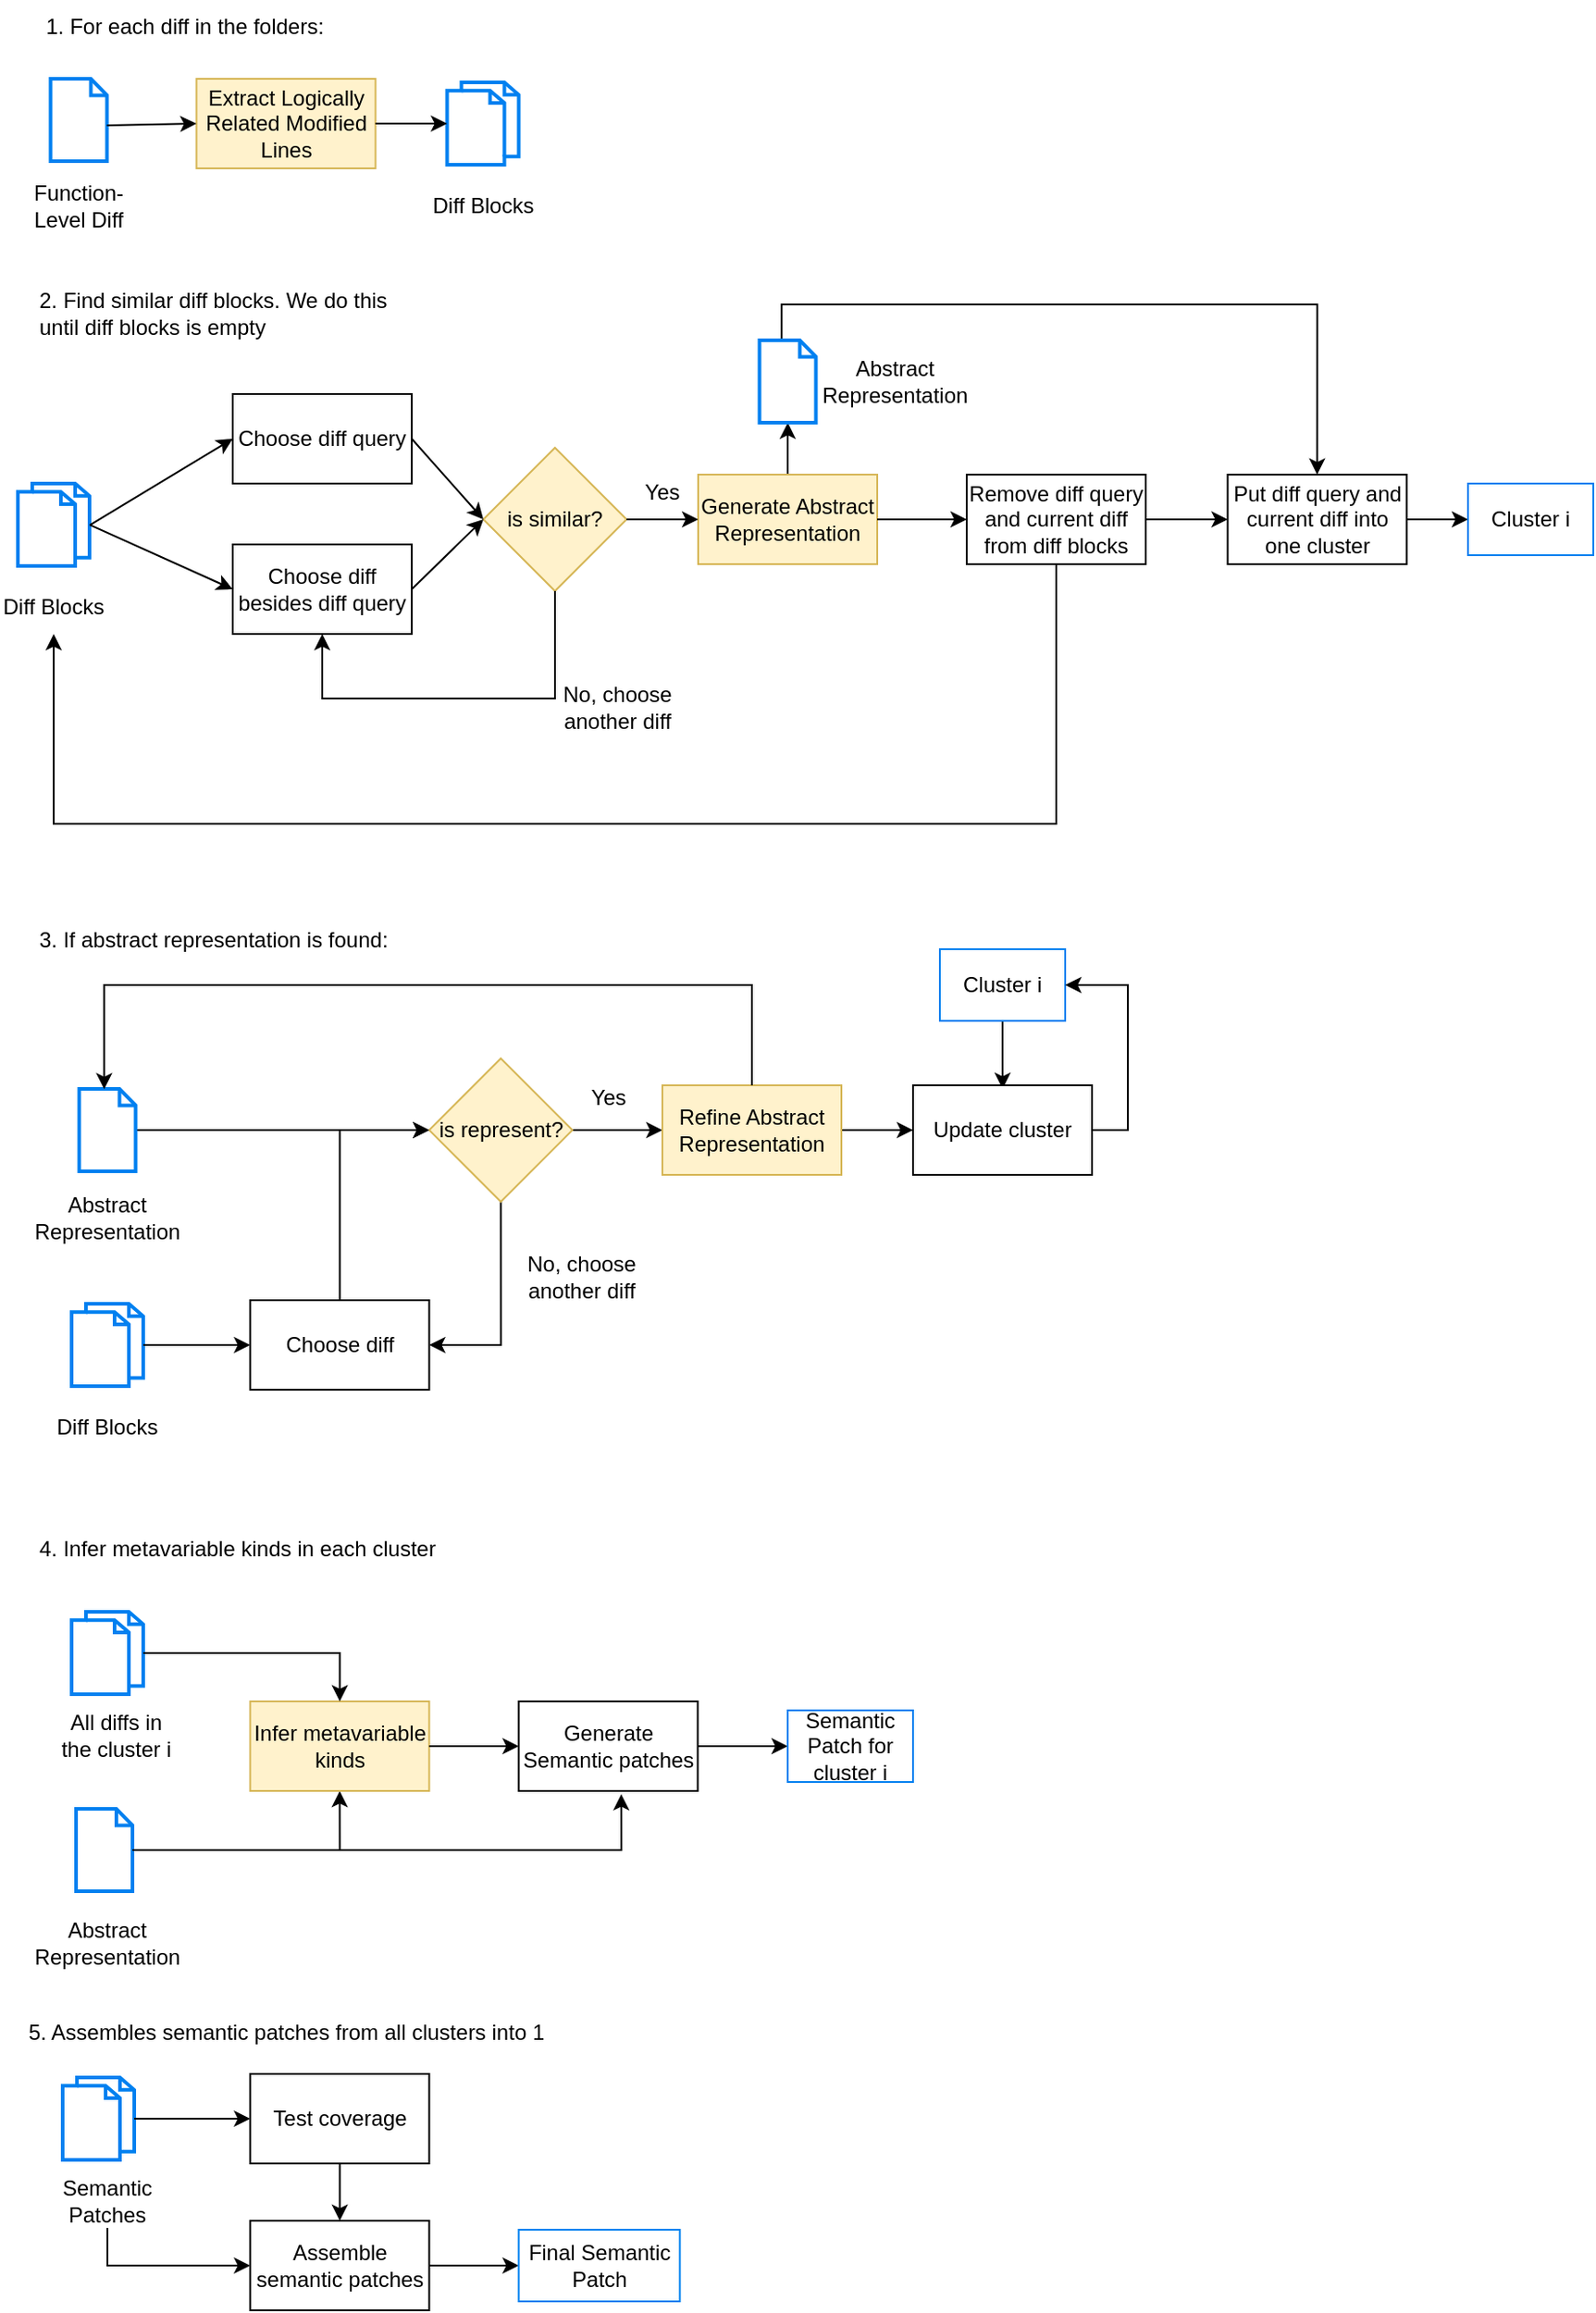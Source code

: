 <mxfile version="24.7.12">
  <diagram name="Page-1" id="-cTbQ6uI88XnNYqkbfOJ">
    <mxGraphModel dx="1839" dy="434" grid="1" gridSize="10" guides="1" tooltips="1" connect="1" arrows="1" fold="1" page="1" pageScale="1" pageWidth="850" pageHeight="1100" math="0" shadow="0">
      <root>
        <mxCell id="0" />
        <mxCell id="1" parent="0" />
        <mxCell id="QleuZ_sIqg2X-7CIl005-3" value="Extract Logically Related Modified Lines" style="html=1;dashed=0;whiteSpace=wrap;fillColor=#fff2cc;strokeColor=#d6b656;" vertex="1" parent="1">
          <mxGeometry x="-190.25" y="64" width="100" height="50" as="geometry" />
        </mxCell>
        <mxCell id="QleuZ_sIqg2X-7CIl005-13" value="" style="group" vertex="1" connectable="0" parent="1">
          <mxGeometry x="-286" y="64" width="60" height="86" as="geometry" />
        </mxCell>
        <mxCell id="QleuZ_sIqg2X-7CIl005-2" value="Function-Level Diff" style="text;html=1;align=center;verticalAlign=middle;whiteSpace=wrap;rounded=0;" vertex="1" parent="QleuZ_sIqg2X-7CIl005-13">
          <mxGeometry y="56" width="60" height="30" as="geometry" />
        </mxCell>
        <mxCell id="QleuZ_sIqg2X-7CIl005-8" value="" style="html=1;verticalLabelPosition=bottom;align=center;labelBackgroundColor=#ffffff;verticalAlign=top;strokeWidth=2;strokeColor=#0080F0;shadow=0;dashed=0;shape=mxgraph.ios7.icons.document;" vertex="1" parent="QleuZ_sIqg2X-7CIl005-13">
          <mxGeometry x="14.25" width="31.5" height="46" as="geometry" />
        </mxCell>
        <mxCell id="QleuZ_sIqg2X-7CIl005-14" value="" style="group" vertex="1" connectable="0" parent="1">
          <mxGeometry x="-60.25" y="66" width="60" height="84" as="geometry" />
        </mxCell>
        <mxCell id="QleuZ_sIqg2X-7CIl005-10" value="" style="html=1;verticalLabelPosition=bottom;align=center;labelBackgroundColor=#ffffff;verticalAlign=top;strokeWidth=2;strokeColor=#0080F0;shadow=0;dashed=0;shape=mxgraph.ios7.icons.documents;" vertex="1" parent="QleuZ_sIqg2X-7CIl005-14">
          <mxGeometry x="10" width="40" height="46" as="geometry" />
        </mxCell>
        <mxCell id="QleuZ_sIqg2X-7CIl005-11" value="Diff Blocks" style="text;html=1;align=center;verticalAlign=middle;whiteSpace=wrap;rounded=0;" vertex="1" parent="QleuZ_sIqg2X-7CIl005-14">
          <mxGeometry y="54" width="60" height="30" as="geometry" />
        </mxCell>
        <mxCell id="QleuZ_sIqg2X-7CIl005-15" value="1. For each diff in the folders:&amp;nbsp;" style="text;html=1;align=center;verticalAlign=middle;whiteSpace=wrap;rounded=0;" vertex="1" parent="1">
          <mxGeometry x="-280.25" y="20" width="170" height="30" as="geometry" />
        </mxCell>
        <mxCell id="QleuZ_sIqg2X-7CIl005-16" value="" style="endArrow=classic;html=1;rounded=0;exitX=1;exitY=0.5;exitDx=0;exitDy=0;" edge="1" parent="1" source="QleuZ_sIqg2X-7CIl005-3" target="QleuZ_sIqg2X-7CIl005-10">
          <mxGeometry width="50" height="50" relative="1" as="geometry">
            <mxPoint x="99.75" y="250" as="sourcePoint" />
            <mxPoint x="149.75" y="200" as="targetPoint" />
          </mxGeometry>
        </mxCell>
        <mxCell id="QleuZ_sIqg2X-7CIl005-17" value="" style="endArrow=classic;html=1;rounded=0;exitX=1;exitY=0.565;exitDx=0;exitDy=0;exitPerimeter=0;entryX=0;entryY=0.5;entryDx=0;entryDy=0;" edge="1" parent="1" source="QleuZ_sIqg2X-7CIl005-8" target="QleuZ_sIqg2X-7CIl005-3">
          <mxGeometry width="50" height="50" relative="1" as="geometry">
            <mxPoint x="-80.25" y="99" as="sourcePoint" />
            <mxPoint x="-40.25" y="99" as="targetPoint" />
          </mxGeometry>
        </mxCell>
        <mxCell id="QleuZ_sIqg2X-7CIl005-25" value="is similar?" style="rhombus;whiteSpace=wrap;html=1;fillColor=#fff2cc;strokeColor=#d6b656;" vertex="1" parent="1">
          <mxGeometry x="-30" y="270" width="80" height="80" as="geometry" />
        </mxCell>
        <mxCell id="QleuZ_sIqg2X-7CIl005-26" value="2. Find similar diff blocks. We do this until diff blocks is empty" style="text;html=1;align=left;verticalAlign=middle;whiteSpace=wrap;rounded=0;" vertex="1" parent="1">
          <mxGeometry x="-280.25" y="180" width="210.25" height="30" as="geometry" />
        </mxCell>
        <mxCell id="QleuZ_sIqg2X-7CIl005-27" value="" style="group" vertex="1" connectable="0" parent="1">
          <mxGeometry x="-300" y="290" width="60" height="84" as="geometry" />
        </mxCell>
        <mxCell id="QleuZ_sIqg2X-7CIl005-28" value="" style="html=1;verticalLabelPosition=bottom;align=center;labelBackgroundColor=#ffffff;verticalAlign=top;strokeWidth=2;strokeColor=#0080F0;shadow=0;dashed=0;shape=mxgraph.ios7.icons.documents;" vertex="1" parent="QleuZ_sIqg2X-7CIl005-27">
          <mxGeometry x="10" width="40" height="46" as="geometry" />
        </mxCell>
        <mxCell id="QleuZ_sIqg2X-7CIl005-29" value="Diff Blocks" style="text;html=1;align=center;verticalAlign=middle;whiteSpace=wrap;rounded=0;" vertex="1" parent="QleuZ_sIqg2X-7CIl005-27">
          <mxGeometry y="54" width="60" height="30" as="geometry" />
        </mxCell>
        <mxCell id="QleuZ_sIqg2X-7CIl005-42" value="" style="endArrow=classic;html=1;rounded=0;exitX=1.005;exitY=0.504;exitDx=0;exitDy=0;exitPerimeter=0;entryX=0;entryY=0.5;entryDx=0;entryDy=0;" edge="1" parent="1" source="QleuZ_sIqg2X-7CIl005-28" target="QleuZ_sIqg2X-7CIl005-72">
          <mxGeometry width="50" height="50" relative="1" as="geometry">
            <mxPoint x="-240" y="327.49" as="sourcePoint" />
            <mxPoint x="-135.969" y="246.862" as="targetPoint" />
          </mxGeometry>
        </mxCell>
        <mxCell id="QleuZ_sIqg2X-7CIl005-43" value="" style="endArrow=classic;html=1;rounded=0;entryX=0;entryY=0.5;entryDx=0;entryDy=0;exitX=1.004;exitY=0.502;exitDx=0;exitDy=0;exitPerimeter=0;" edge="1" parent="1" source="QleuZ_sIqg2X-7CIl005-28" target="QleuZ_sIqg2X-7CIl005-70">
          <mxGeometry width="50" height="50" relative="1" as="geometry">
            <mxPoint x="-250" y="320" as="sourcePoint" />
            <mxPoint x="-136.158" y="363.184" as="targetPoint" />
          </mxGeometry>
        </mxCell>
        <mxCell id="QleuZ_sIqg2X-7CIl005-44" value="" style="endArrow=classic;html=1;rounded=0;exitX=1;exitY=0.5;exitDx=0;exitDy=0;" edge="1" parent="1" source="QleuZ_sIqg2X-7CIl005-72">
          <mxGeometry width="50" height="50" relative="1" as="geometry">
            <mxPoint x="-105.382" y="246.862" as="sourcePoint" />
            <mxPoint x="-30" y="310" as="targetPoint" />
          </mxGeometry>
        </mxCell>
        <mxCell id="QleuZ_sIqg2X-7CIl005-45" value="" style="endArrow=classic;html=1;rounded=0;exitX=1;exitY=0.5;exitDx=0;exitDy=0;" edge="1" parent="1" source="QleuZ_sIqg2X-7CIl005-70">
          <mxGeometry width="50" height="50" relative="1" as="geometry">
            <mxPoint x="-105.004" y="363.092" as="sourcePoint" />
            <mxPoint x="-30" y="310" as="targetPoint" />
          </mxGeometry>
        </mxCell>
        <mxCell id="QleuZ_sIqg2X-7CIl005-84" value="" style="edgeStyle=orthogonalEdgeStyle;rounded=0;orthogonalLoop=1;jettySize=auto;html=1;" edge="1" parent="1" source="QleuZ_sIqg2X-7CIl005-46" target="QleuZ_sIqg2X-7CIl005-55">
          <mxGeometry relative="1" as="geometry" />
        </mxCell>
        <mxCell id="QleuZ_sIqg2X-7CIl005-46" value="Generate Abstract Representation" style="html=1;dashed=0;whiteSpace=wrap;fillColor=#fff2cc;strokeColor=#d6b656;" vertex="1" parent="1">
          <mxGeometry x="90" y="285" width="100" height="50" as="geometry" />
        </mxCell>
        <mxCell id="QleuZ_sIqg2X-7CIl005-47" value="" style="endArrow=classic;html=1;rounded=0;exitX=1;exitY=0.5;exitDx=0;exitDy=0;entryX=0;entryY=0.5;entryDx=0;entryDy=0;" edge="1" parent="1" source="QleuZ_sIqg2X-7CIl005-25" target="QleuZ_sIqg2X-7CIl005-46">
          <mxGeometry width="50" height="50" relative="1" as="geometry">
            <mxPoint x="-95" y="373" as="sourcePoint" />
            <mxPoint x="-20" y="320" as="targetPoint" />
          </mxGeometry>
        </mxCell>
        <mxCell id="QleuZ_sIqg2X-7CIl005-48" value="" style="endArrow=classic;html=1;rounded=0;exitX=0.5;exitY=1;exitDx=0;exitDy=0;entryX=0.5;entryY=1;entryDx=0;entryDy=0;" edge="1" parent="1" source="QleuZ_sIqg2X-7CIl005-25" target="QleuZ_sIqg2X-7CIl005-70">
          <mxGeometry width="50" height="50" relative="1" as="geometry">
            <mxPoint x="50" y="410" as="sourcePoint" />
            <mxPoint x="-122" y="440" as="targetPoint" />
            <Array as="points">
              <mxPoint x="10" y="410" />
              <mxPoint x="-120" y="410" />
            </Array>
          </mxGeometry>
        </mxCell>
        <mxCell id="QleuZ_sIqg2X-7CIl005-49" value="No, choose another diff" style="text;html=1;align=center;verticalAlign=middle;whiteSpace=wrap;rounded=0;" vertex="1" parent="1">
          <mxGeometry x="10" y="400" width="70.25" height="30" as="geometry" />
        </mxCell>
        <mxCell id="QleuZ_sIqg2X-7CIl005-50" value="Yes" style="text;html=1;align=center;verticalAlign=middle;whiteSpace=wrap;rounded=0;" vertex="1" parent="1">
          <mxGeometry x="50" y="280" width="40" height="30" as="geometry" />
        </mxCell>
        <mxCell id="QleuZ_sIqg2X-7CIl005-75" value="" style="edgeStyle=orthogonalEdgeStyle;rounded=0;orthogonalLoop=1;jettySize=auto;html=1;" edge="1" parent="1" source="QleuZ_sIqg2X-7CIl005-51" target="QleuZ_sIqg2X-7CIl005-73">
          <mxGeometry relative="1" as="geometry" />
        </mxCell>
        <mxCell id="QleuZ_sIqg2X-7CIl005-103" style="edgeStyle=orthogonalEdgeStyle;rounded=0;orthogonalLoop=1;jettySize=auto;html=1;exitX=0.5;exitY=1;exitDx=0;exitDy=0;entryX=0.5;entryY=1;entryDx=0;entryDy=0;" edge="1" parent="1" source="QleuZ_sIqg2X-7CIl005-51" target="QleuZ_sIqg2X-7CIl005-29">
          <mxGeometry relative="1" as="geometry">
            <Array as="points">
              <mxPoint x="290" y="480" />
              <mxPoint x="-270" y="480" />
            </Array>
          </mxGeometry>
        </mxCell>
        <mxCell id="QleuZ_sIqg2X-7CIl005-51" value="Remove diff query and current diff from diff blocks" style="html=1;dashed=0;whiteSpace=wrap;" vertex="1" parent="1">
          <mxGeometry x="240" y="285" width="100" height="50" as="geometry" />
        </mxCell>
        <mxCell id="QleuZ_sIqg2X-7CIl005-52" value="" style="endArrow=classic;html=1;rounded=0;exitX=1;exitY=0.5;exitDx=0;exitDy=0;entryX=0;entryY=0.5;entryDx=0;entryDy=0;" edge="1" parent="1" source="QleuZ_sIqg2X-7CIl005-46" target="QleuZ_sIqg2X-7CIl005-51">
          <mxGeometry width="50" height="50" relative="1" as="geometry">
            <mxPoint x="60" y="320" as="sourcePoint" />
            <mxPoint x="100" y="320" as="targetPoint" />
          </mxGeometry>
        </mxCell>
        <mxCell id="QleuZ_sIqg2X-7CIl005-54" value="Abstract Representation" style="text;html=1;align=center;verticalAlign=middle;whiteSpace=wrap;rounded=0;" vertex="1" parent="1">
          <mxGeometry x="170" y="218" width="60" height="30" as="geometry" />
        </mxCell>
        <mxCell id="QleuZ_sIqg2X-7CIl005-106" value="" style="edgeStyle=orthogonalEdgeStyle;rounded=0;orthogonalLoop=1;jettySize=auto;html=1;entryX=0.5;entryY=0;entryDx=0;entryDy=0;exitX=0.392;exitY=-0.022;exitDx=0;exitDy=0;exitPerimeter=0;" edge="1" parent="1" source="QleuZ_sIqg2X-7CIl005-55" target="QleuZ_sIqg2X-7CIl005-73">
          <mxGeometry relative="1" as="geometry" />
        </mxCell>
        <mxCell id="QleuZ_sIqg2X-7CIl005-55" value="" style="html=1;verticalLabelPosition=bottom;align=center;labelBackgroundColor=#ffffff;verticalAlign=top;strokeWidth=2;strokeColor=#0080F0;shadow=0;dashed=0;shape=mxgraph.ios7.icons.document;" vertex="1" parent="1">
          <mxGeometry x="124.25" y="210" width="31.5" height="46" as="geometry" />
        </mxCell>
        <mxCell id="QleuZ_sIqg2X-7CIl005-61" value="3. If abstract representation is found:" style="text;html=1;align=left;verticalAlign=middle;whiteSpace=wrap;rounded=0;" vertex="1" parent="1">
          <mxGeometry x="-280.25" y="530" width="210.25" height="30" as="geometry" />
        </mxCell>
        <mxCell id="QleuZ_sIqg2X-7CIl005-62" value="Abstract Representation" style="text;html=1;align=center;verticalAlign=middle;whiteSpace=wrap;rounded=0;" vertex="1" parent="1">
          <mxGeometry x="-270" y="685" width="60" height="30" as="geometry" />
        </mxCell>
        <mxCell id="QleuZ_sIqg2X-7CIl005-93" value="" style="edgeStyle=orthogonalEdgeStyle;rounded=0;orthogonalLoop=1;jettySize=auto;html=1;" edge="1" parent="1" source="QleuZ_sIqg2X-7CIl005-63" target="QleuZ_sIqg2X-7CIl005-69">
          <mxGeometry relative="1" as="geometry" />
        </mxCell>
        <mxCell id="QleuZ_sIqg2X-7CIl005-63" value="" style="html=1;verticalLabelPosition=bottom;align=center;labelBackgroundColor=#ffffff;verticalAlign=top;strokeWidth=2;strokeColor=#0080F0;shadow=0;dashed=0;shape=mxgraph.ios7.icons.document;" vertex="1" parent="1">
          <mxGeometry x="-255.75" y="628" width="31.5" height="46" as="geometry" />
        </mxCell>
        <mxCell id="QleuZ_sIqg2X-7CIl005-64" value="" style="group" vertex="1" connectable="0" parent="1">
          <mxGeometry x="-270" y="748" width="60" height="84" as="geometry" />
        </mxCell>
        <mxCell id="QleuZ_sIqg2X-7CIl005-65" value="" style="html=1;verticalLabelPosition=bottom;align=center;labelBackgroundColor=#ffffff;verticalAlign=top;strokeWidth=2;strokeColor=#0080F0;shadow=0;dashed=0;shape=mxgraph.ios7.icons.documents;" vertex="1" parent="QleuZ_sIqg2X-7CIl005-64">
          <mxGeometry x="10" width="40" height="46" as="geometry" />
        </mxCell>
        <mxCell id="QleuZ_sIqg2X-7CIl005-66" value="Diff Blocks" style="text;html=1;align=center;verticalAlign=middle;whiteSpace=wrap;rounded=0;" vertex="1" parent="QleuZ_sIqg2X-7CIl005-64">
          <mxGeometry y="54" width="60" height="30" as="geometry" />
        </mxCell>
        <mxCell id="QleuZ_sIqg2X-7CIl005-96" style="edgeStyle=orthogonalEdgeStyle;rounded=0;orthogonalLoop=1;jettySize=auto;html=1;exitX=0.5;exitY=1;exitDx=0;exitDy=0;entryX=1;entryY=0.5;entryDx=0;entryDy=0;" edge="1" parent="1" source="QleuZ_sIqg2X-7CIl005-69" target="QleuZ_sIqg2X-7CIl005-71">
          <mxGeometry relative="1" as="geometry" />
        </mxCell>
        <mxCell id="QleuZ_sIqg2X-7CIl005-99" value="" style="edgeStyle=orthogonalEdgeStyle;rounded=0;orthogonalLoop=1;jettySize=auto;html=1;" edge="1" parent="1" source="QleuZ_sIqg2X-7CIl005-69" target="QleuZ_sIqg2X-7CIl005-98">
          <mxGeometry relative="1" as="geometry" />
        </mxCell>
        <mxCell id="QleuZ_sIqg2X-7CIl005-69" value="is represent?" style="rhombus;whiteSpace=wrap;html=1;fillColor=#fff2cc;strokeColor=#d6b656;" vertex="1" parent="1">
          <mxGeometry x="-60.25" y="611" width="80" height="80" as="geometry" />
        </mxCell>
        <mxCell id="QleuZ_sIqg2X-7CIl005-70" value="Choose diff besides diff query" style="html=1;dashed=0;whiteSpace=wrap;" vertex="1" parent="1">
          <mxGeometry x="-170" y="324" width="100" height="50" as="geometry" />
        </mxCell>
        <mxCell id="QleuZ_sIqg2X-7CIl005-95" value="" style="edgeStyle=orthogonalEdgeStyle;rounded=0;orthogonalLoop=1;jettySize=auto;html=1;entryX=0;entryY=0.5;entryDx=0;entryDy=0;" edge="1" parent="1" source="QleuZ_sIqg2X-7CIl005-71" target="QleuZ_sIqg2X-7CIl005-69">
          <mxGeometry relative="1" as="geometry" />
        </mxCell>
        <mxCell id="QleuZ_sIqg2X-7CIl005-71" value="Choose diff" style="html=1;dashed=0;whiteSpace=wrap;" vertex="1" parent="1">
          <mxGeometry x="-160.25" y="746" width="100" height="50" as="geometry" />
        </mxCell>
        <mxCell id="QleuZ_sIqg2X-7CIl005-72" value="Choose diff query" style="html=1;dashed=0;whiteSpace=wrap;" vertex="1" parent="1">
          <mxGeometry x="-170" y="240" width="100" height="50" as="geometry" />
        </mxCell>
        <mxCell id="QleuZ_sIqg2X-7CIl005-80" value="" style="edgeStyle=orthogonalEdgeStyle;rounded=0;orthogonalLoop=1;jettySize=auto;html=1;" edge="1" parent="1" source="QleuZ_sIqg2X-7CIl005-73" target="QleuZ_sIqg2X-7CIl005-76">
          <mxGeometry relative="1" as="geometry" />
        </mxCell>
        <mxCell id="QleuZ_sIqg2X-7CIl005-73" value="Put diff query and current diff into one cluster" style="html=1;dashed=0;whiteSpace=wrap;" vertex="1" parent="1">
          <mxGeometry x="385.75" y="285" width="100" height="50" as="geometry" />
        </mxCell>
        <mxCell id="QleuZ_sIqg2X-7CIl005-76" value="Cluster i" style="rounded=0;whiteSpace=wrap;html=1;fillColor=#FFFFFF;strokeColor=#0080f0;" vertex="1" parent="1">
          <mxGeometry x="520" y="290" width="70" height="40" as="geometry" />
        </mxCell>
        <mxCell id="QleuZ_sIqg2X-7CIl005-94" value="" style="edgeStyle=orthogonalEdgeStyle;rounded=0;orthogonalLoop=1;jettySize=auto;html=1;" edge="1" parent="1" source="QleuZ_sIqg2X-7CIl005-65" target="QleuZ_sIqg2X-7CIl005-71">
          <mxGeometry relative="1" as="geometry" />
        </mxCell>
        <mxCell id="QleuZ_sIqg2X-7CIl005-97" value="No, choose another diff" style="text;html=1;align=center;verticalAlign=middle;whiteSpace=wrap;rounded=0;" vertex="1" parent="1">
          <mxGeometry x="-10" y="718" width="70.25" height="30" as="geometry" />
        </mxCell>
        <mxCell id="QleuZ_sIqg2X-7CIl005-109" value="" style="edgeStyle=orthogonalEdgeStyle;rounded=0;orthogonalLoop=1;jettySize=auto;html=1;" edge="1" parent="1" source="QleuZ_sIqg2X-7CIl005-98" target="QleuZ_sIqg2X-7CIl005-104">
          <mxGeometry relative="1" as="geometry" />
        </mxCell>
        <mxCell id="QleuZ_sIqg2X-7CIl005-98" value="Refine Abstract Representation" style="html=1;dashed=0;whiteSpace=wrap;fillColor=#fff2cc;strokeColor=#d6b656;" vertex="1" parent="1">
          <mxGeometry x="70" y="626" width="100" height="50" as="geometry" />
        </mxCell>
        <mxCell id="QleuZ_sIqg2X-7CIl005-101" value="" style="edgeStyle=orthogonalEdgeStyle;rounded=0;orthogonalLoop=1;jettySize=auto;html=1;" edge="1" parent="1" source="QleuZ_sIqg2X-7CIl005-100">
          <mxGeometry relative="1" as="geometry">
            <mxPoint x="260.04" y="628" as="targetPoint" />
          </mxGeometry>
        </mxCell>
        <mxCell id="QleuZ_sIqg2X-7CIl005-100" value="Cluster i" style="rounded=0;whiteSpace=wrap;html=1;fillColor=#FFFFFF;strokeColor=#0080f0;" vertex="1" parent="1">
          <mxGeometry x="225" y="550" width="70" height="40" as="geometry" />
        </mxCell>
        <mxCell id="QleuZ_sIqg2X-7CIl005-102" value="Yes" style="text;html=1;align=center;verticalAlign=middle;whiteSpace=wrap;rounded=0;" vertex="1" parent="1">
          <mxGeometry x="19.75" y="618" width="40" height="30" as="geometry" />
        </mxCell>
        <mxCell id="QleuZ_sIqg2X-7CIl005-112" style="edgeStyle=orthogonalEdgeStyle;rounded=0;orthogonalLoop=1;jettySize=auto;html=1;exitX=1;exitY=0.5;exitDx=0;exitDy=0;entryX=1;entryY=0.5;entryDx=0;entryDy=0;" edge="1" parent="1" source="QleuZ_sIqg2X-7CIl005-104" target="QleuZ_sIqg2X-7CIl005-100">
          <mxGeometry relative="1" as="geometry" />
        </mxCell>
        <mxCell id="QleuZ_sIqg2X-7CIl005-104" value="Update cluster" style="html=1;dashed=0;whiteSpace=wrap;" vertex="1" parent="1">
          <mxGeometry x="210" y="626" width="100" height="50" as="geometry" />
        </mxCell>
        <mxCell id="QleuZ_sIqg2X-7CIl005-108" style="edgeStyle=orthogonalEdgeStyle;rounded=0;orthogonalLoop=1;jettySize=auto;html=1;exitX=0.5;exitY=0;exitDx=0;exitDy=0;entryX=0.443;entryY=0.004;entryDx=0;entryDy=0;entryPerimeter=0;" edge="1" parent="1" source="QleuZ_sIqg2X-7CIl005-98" target="QleuZ_sIqg2X-7CIl005-63">
          <mxGeometry relative="1" as="geometry">
            <Array as="points">
              <mxPoint x="120" y="570" />
              <mxPoint x="-242" y="570" />
            </Array>
          </mxGeometry>
        </mxCell>
        <mxCell id="QleuZ_sIqg2X-7CIl005-113" value="4. Infer metavariable kinds in each cluster" style="text;html=1;align=left;verticalAlign=middle;whiteSpace=wrap;rounded=0;" vertex="1" parent="1">
          <mxGeometry x="-280.25" y="870" width="490.25" height="30" as="geometry" />
        </mxCell>
        <mxCell id="QleuZ_sIqg2X-7CIl005-114" value="" style="group" vertex="1" connectable="0" parent="1">
          <mxGeometry x="-270" y="920" width="70" height="84" as="geometry" />
        </mxCell>
        <mxCell id="QleuZ_sIqg2X-7CIl005-115" value="" style="html=1;verticalLabelPosition=bottom;align=center;labelBackgroundColor=#ffffff;verticalAlign=top;strokeWidth=2;strokeColor=#0080F0;shadow=0;dashed=0;shape=mxgraph.ios7.icons.documents;" vertex="1" parent="QleuZ_sIqg2X-7CIl005-114">
          <mxGeometry x="10" width="40" height="46" as="geometry" />
        </mxCell>
        <mxCell id="QleuZ_sIqg2X-7CIl005-116" value="All diffs in the cluster i" style="text;html=1;align=center;verticalAlign=middle;whiteSpace=wrap;rounded=0;" vertex="1" parent="QleuZ_sIqg2X-7CIl005-114">
          <mxGeometry y="54" width="70" height="30" as="geometry" />
        </mxCell>
        <mxCell id="QleuZ_sIqg2X-7CIl005-121" style="edgeStyle=orthogonalEdgeStyle;rounded=0;orthogonalLoop=1;jettySize=auto;html=1;entryX=0.5;entryY=1;entryDx=0;entryDy=0;" edge="1" parent="1" source="QleuZ_sIqg2X-7CIl005-117" target="QleuZ_sIqg2X-7CIl005-119">
          <mxGeometry relative="1" as="geometry" />
        </mxCell>
        <mxCell id="QleuZ_sIqg2X-7CIl005-117" value="" style="html=1;verticalLabelPosition=bottom;align=center;labelBackgroundColor=#ffffff;verticalAlign=top;strokeWidth=2;strokeColor=#0080F0;shadow=0;dashed=0;shape=mxgraph.ios7.icons.document;" vertex="1" parent="1">
          <mxGeometry x="-257.5" y="1030" width="31.5" height="46" as="geometry" />
        </mxCell>
        <mxCell id="QleuZ_sIqg2X-7CIl005-118" value="Abstract Representation" style="text;html=1;align=center;verticalAlign=middle;whiteSpace=wrap;rounded=0;" vertex="1" parent="1">
          <mxGeometry x="-270" y="1090" width="60" height="30" as="geometry" />
        </mxCell>
        <mxCell id="QleuZ_sIqg2X-7CIl005-119" value="Infer metavariable kinds" style="html=1;dashed=0;whiteSpace=wrap;fillColor=#fff2cc;strokeColor=#d6b656;" vertex="1" parent="1">
          <mxGeometry x="-160.25" y="970" width="100" height="50" as="geometry" />
        </mxCell>
        <mxCell id="QleuZ_sIqg2X-7CIl005-120" style="edgeStyle=orthogonalEdgeStyle;rounded=0;orthogonalLoop=1;jettySize=auto;html=1;" edge="1" parent="1" source="QleuZ_sIqg2X-7CIl005-115" target="QleuZ_sIqg2X-7CIl005-119">
          <mxGeometry relative="1" as="geometry" />
        </mxCell>
        <mxCell id="QleuZ_sIqg2X-7CIl005-127" value="" style="edgeStyle=orthogonalEdgeStyle;rounded=0;orthogonalLoop=1;jettySize=auto;html=1;" edge="1" parent="1" source="QleuZ_sIqg2X-7CIl005-122" target="QleuZ_sIqg2X-7CIl005-126">
          <mxGeometry relative="1" as="geometry" />
        </mxCell>
        <mxCell id="QleuZ_sIqg2X-7CIl005-122" value="Generate Semantic patches" style="html=1;dashed=0;whiteSpace=wrap;" vertex="1" parent="1">
          <mxGeometry x="-10.25" y="970" width="100" height="50" as="geometry" />
        </mxCell>
        <mxCell id="QleuZ_sIqg2X-7CIl005-123" style="edgeStyle=orthogonalEdgeStyle;rounded=0;orthogonalLoop=1;jettySize=auto;html=1;entryX=0;entryY=0.5;entryDx=0;entryDy=0;" edge="1" parent="1" source="QleuZ_sIqg2X-7CIl005-119" target="QleuZ_sIqg2X-7CIl005-122">
          <mxGeometry relative="1" as="geometry">
            <mxPoint x="-78.51" y="1063" as="sourcePoint" />
            <mxPoint x="-10" y="1005" as="targetPoint" />
          </mxGeometry>
        </mxCell>
        <mxCell id="QleuZ_sIqg2X-7CIl005-125" style="edgeStyle=orthogonalEdgeStyle;rounded=0;orthogonalLoop=1;jettySize=auto;html=1;entryX=0.573;entryY=1.036;entryDx=0;entryDy=0;entryPerimeter=0;" edge="1" parent="1" source="QleuZ_sIqg2X-7CIl005-117" target="QleuZ_sIqg2X-7CIl005-122">
          <mxGeometry relative="1" as="geometry" />
        </mxCell>
        <mxCell id="QleuZ_sIqg2X-7CIl005-126" value="Semantic Patch for cluster i" style="rounded=0;whiteSpace=wrap;html=1;fillColor=#FFFFFF;strokeColor=#0080f0;" vertex="1" parent="1">
          <mxGeometry x="140" y="975" width="70" height="40" as="geometry" />
        </mxCell>
        <mxCell id="QleuZ_sIqg2X-7CIl005-128" value="5. Assembles semantic patches from all clusters into 1" style="text;html=1;align=left;verticalAlign=middle;whiteSpace=wrap;rounded=0;" vertex="1" parent="1">
          <mxGeometry x="-286" y="1140" width="490.25" height="30" as="geometry" />
        </mxCell>
        <mxCell id="QleuZ_sIqg2X-7CIl005-129" value="" style="group" vertex="1" connectable="0" parent="1">
          <mxGeometry x="-275" y="1180" width="70" height="84" as="geometry" />
        </mxCell>
        <mxCell id="QleuZ_sIqg2X-7CIl005-130" value="" style="html=1;verticalLabelPosition=bottom;align=center;labelBackgroundColor=#ffffff;verticalAlign=top;strokeWidth=2;strokeColor=#0080F0;shadow=0;dashed=0;shape=mxgraph.ios7.icons.documents;" vertex="1" parent="QleuZ_sIqg2X-7CIl005-129">
          <mxGeometry x="10" width="40" height="46" as="geometry" />
        </mxCell>
        <mxCell id="QleuZ_sIqg2X-7CIl005-131" value="Semantic Patches" style="text;html=1;align=center;verticalAlign=middle;whiteSpace=wrap;rounded=0;" vertex="1" parent="QleuZ_sIqg2X-7CIl005-129">
          <mxGeometry y="54" width="70" height="30" as="geometry" />
        </mxCell>
        <mxCell id="QleuZ_sIqg2X-7CIl005-135" value="" style="edgeStyle=orthogonalEdgeStyle;rounded=0;orthogonalLoop=1;jettySize=auto;html=1;" edge="1" parent="1" source="QleuZ_sIqg2X-7CIl005-132" target="QleuZ_sIqg2X-7CIl005-134">
          <mxGeometry relative="1" as="geometry" />
        </mxCell>
        <mxCell id="QleuZ_sIqg2X-7CIl005-132" value="Test coverage" style="html=1;dashed=0;whiteSpace=wrap;" vertex="1" parent="1">
          <mxGeometry x="-160.25" y="1178" width="100" height="50" as="geometry" />
        </mxCell>
        <mxCell id="QleuZ_sIqg2X-7CIl005-133" style="edgeStyle=orthogonalEdgeStyle;rounded=0;orthogonalLoop=1;jettySize=auto;html=1;entryX=0;entryY=0.5;entryDx=0;entryDy=0;" edge="1" parent="1" source="QleuZ_sIqg2X-7CIl005-130" target="QleuZ_sIqg2X-7CIl005-132">
          <mxGeometry relative="1" as="geometry" />
        </mxCell>
        <mxCell id="QleuZ_sIqg2X-7CIl005-138" value="" style="edgeStyle=orthogonalEdgeStyle;rounded=0;orthogonalLoop=1;jettySize=auto;html=1;" edge="1" parent="1" source="QleuZ_sIqg2X-7CIl005-134" target="QleuZ_sIqg2X-7CIl005-137">
          <mxGeometry relative="1" as="geometry" />
        </mxCell>
        <mxCell id="QleuZ_sIqg2X-7CIl005-134" value="Assemble semantic patches" style="html=1;dashed=0;whiteSpace=wrap;" vertex="1" parent="1">
          <mxGeometry x="-160.25" y="1260" width="100" height="50" as="geometry" />
        </mxCell>
        <mxCell id="QleuZ_sIqg2X-7CIl005-136" style="edgeStyle=orthogonalEdgeStyle;rounded=0;orthogonalLoop=1;jettySize=auto;html=1;exitX=0.5;exitY=1;exitDx=0;exitDy=0;entryX=0;entryY=0.5;entryDx=0;entryDy=0;" edge="1" parent="1" source="QleuZ_sIqg2X-7CIl005-131" target="QleuZ_sIqg2X-7CIl005-134">
          <mxGeometry relative="1" as="geometry" />
        </mxCell>
        <mxCell id="QleuZ_sIqg2X-7CIl005-137" value="Final Semantic Patch" style="rounded=0;whiteSpace=wrap;html=1;fillColor=#FFFFFF;strokeColor=#0080f0;" vertex="1" parent="1">
          <mxGeometry x="-10.25" y="1265" width="90" height="40" as="geometry" />
        </mxCell>
      </root>
    </mxGraphModel>
  </diagram>
</mxfile>
